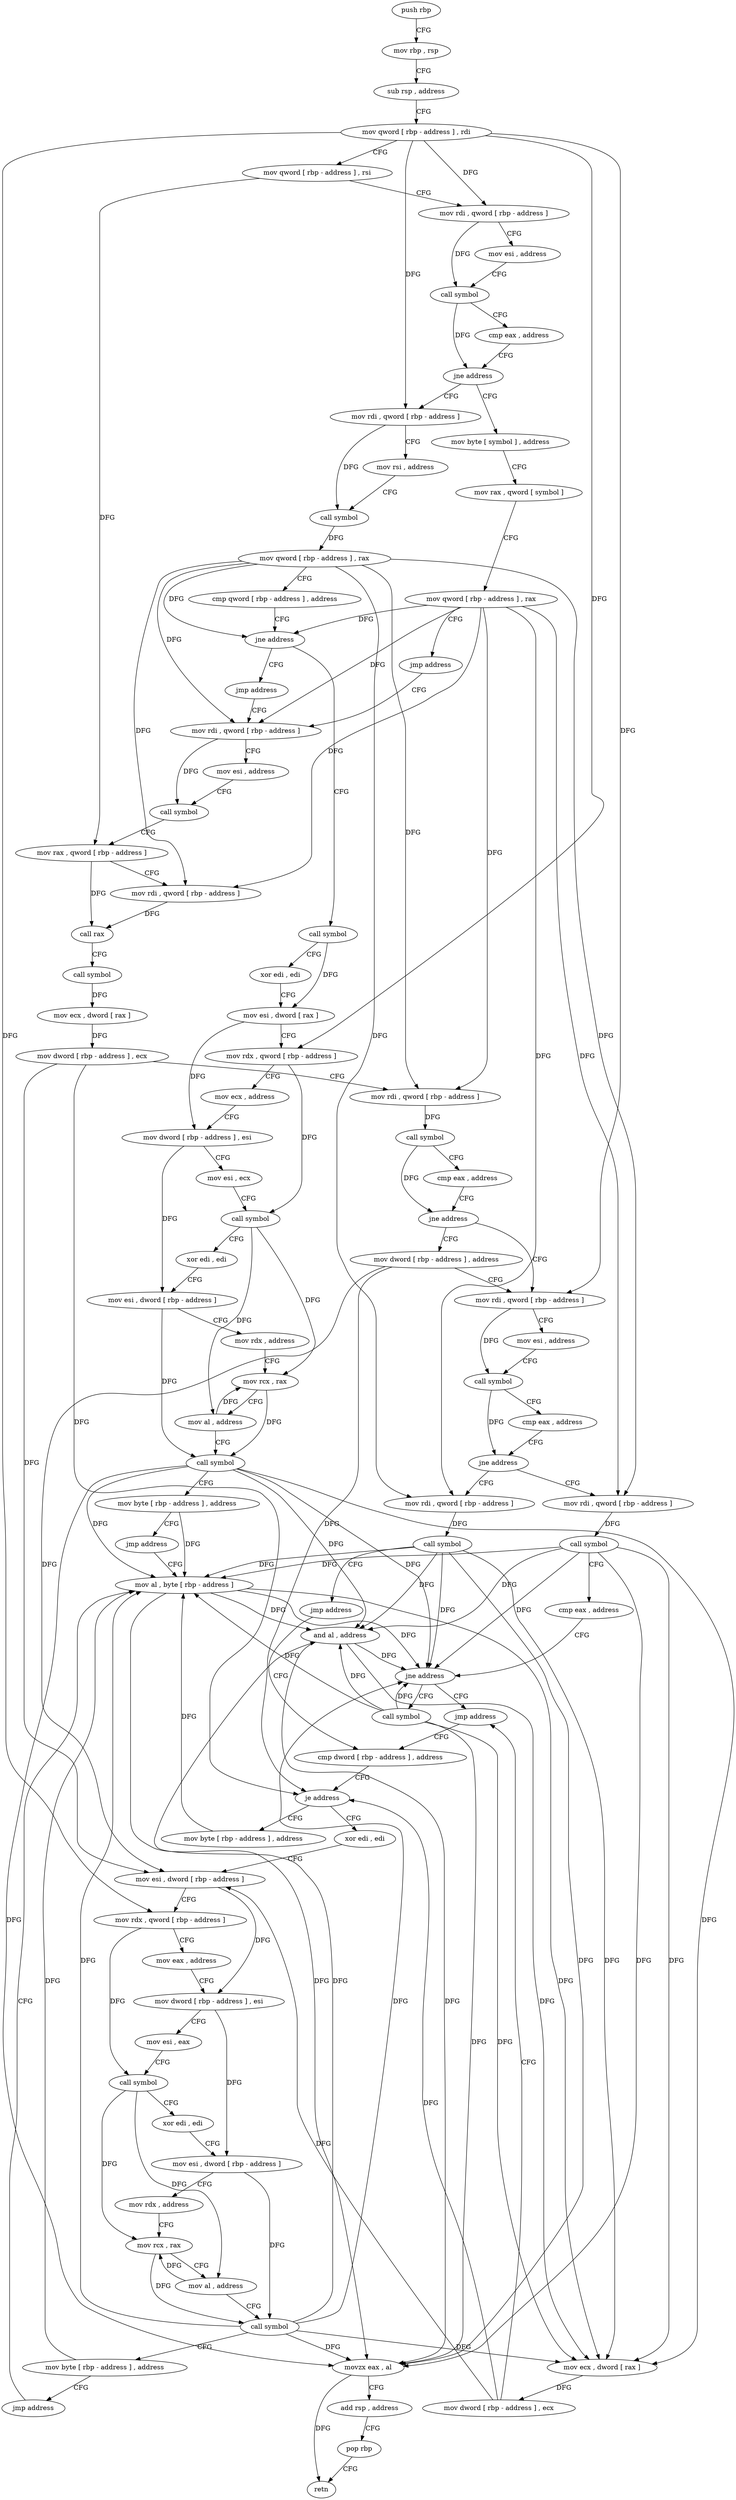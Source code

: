 digraph "func" {
"4204704" [label = "push rbp" ]
"4204705" [label = "mov rbp , rsp" ]
"4204708" [label = "sub rsp , address" ]
"4204712" [label = "mov qword [ rbp - address ] , rdi" ]
"4204716" [label = "mov qword [ rbp - address ] , rsi" ]
"4204720" [label = "mov rdi , qword [ rbp - address ]" ]
"4204724" [label = "mov esi , address" ]
"4204729" [label = "call symbol" ]
"4204734" [label = "cmp eax , address" ]
"4204737" [label = "jne address" ]
"4204768" [label = "mov rdi , qword [ rbp - address ]" ]
"4204743" [label = "mov byte [ symbol ] , address" ]
"4204772" [label = "mov rsi , address" ]
"4204782" [label = "call symbol" ]
"4204787" [label = "mov qword [ rbp - address ] , rax" ]
"4204791" [label = "cmp qword [ rbp - address ] , address" ]
"4204796" [label = "jne address" ]
"4204864" [label = "jmp address" ]
"4204802" [label = "call symbol" ]
"4204751" [label = "mov rax , qword [ symbol ]" ]
"4204759" [label = "mov qword [ rbp - address ] , rax" ]
"4204763" [label = "jmp address" ]
"4204869" [label = "mov rdi , qword [ rbp - address ]" ]
"4204807" [label = "xor edi , edi" ]
"4204809" [label = "mov esi , dword [ rax ]" ]
"4204811" [label = "mov rdx , qword [ rbp - address ]" ]
"4204815" [label = "mov ecx , address" ]
"4204820" [label = "mov dword [ rbp - address ] , esi" ]
"4204823" [label = "mov esi , ecx" ]
"4204825" [label = "call symbol" ]
"4204830" [label = "xor edi , edi" ]
"4204832" [label = "mov esi , dword [ rbp - address ]" ]
"4204835" [label = "mov rdx , address" ]
"4204845" [label = "mov rcx , rax" ]
"4204848" [label = "mov al , address" ]
"4204850" [label = "call symbol" ]
"4204855" [label = "mov byte [ rbp - address ] , address" ]
"4204859" [label = "jmp address" ]
"4205070" [label = "mov al , byte [ rbp - address ]" ]
"4204873" [label = "mov esi , address" ]
"4204878" [label = "call symbol" ]
"4204883" [label = "mov rax , qword [ rbp - address ]" ]
"4204887" [label = "mov rdi , qword [ rbp - address ]" ]
"4204891" [label = "call rax" ]
"4204893" [label = "call symbol" ]
"4204898" [label = "mov ecx , dword [ rax ]" ]
"4204900" [label = "mov dword [ rbp - address ] , ecx" ]
"4204903" [label = "mov rdi , qword [ rbp - address ]" ]
"4204907" [label = "call symbol" ]
"4204912" [label = "cmp eax , address" ]
"4204915" [label = "jne address" ]
"4204928" [label = "mov rdi , qword [ rbp - address ]" ]
"4204921" [label = "mov dword [ rbp - address ] , address" ]
"4205073" [label = "and al , address" ]
"4205075" [label = "movzx eax , al" ]
"4205078" [label = "add rsp , address" ]
"4205082" [label = "pop rbp" ]
"4205083" [label = "retn" ]
"4204932" [label = "mov esi , address" ]
"4204937" [label = "call symbol" ]
"4204942" [label = "cmp eax , address" ]
"4204945" [label = "jne address" ]
"4204965" [label = "mov rdi , qword [ rbp - address ]" ]
"4204951" [label = "mov rdi , qword [ rbp - address ]" ]
"4204969" [label = "call symbol" ]
"4204974" [label = "cmp eax , address" ]
"4204977" [label = "jne address" ]
"4204993" [label = "jmp address" ]
"4204983" [label = "call symbol" ]
"4204955" [label = "call symbol" ]
"4204960" [label = "jmp address" ]
"4204998" [label = "cmp dword [ rbp - address ] , address" ]
"4204988" [label = "mov ecx , dword [ rax ]" ]
"4204990" [label = "mov dword [ rbp - address ] , ecx" ]
"4205002" [label = "je address" ]
"4205066" [label = "mov byte [ rbp - address ] , address" ]
"4205008" [label = "xor edi , edi" ]
"4205010" [label = "mov esi , dword [ rbp - address ]" ]
"4205013" [label = "mov rdx , qword [ rbp - address ]" ]
"4205017" [label = "mov eax , address" ]
"4205022" [label = "mov dword [ rbp - address ] , esi" ]
"4205025" [label = "mov esi , eax" ]
"4205027" [label = "call symbol" ]
"4205032" [label = "xor edi , edi" ]
"4205034" [label = "mov esi , dword [ rbp - address ]" ]
"4205037" [label = "mov rdx , address" ]
"4205047" [label = "mov rcx , rax" ]
"4205050" [label = "mov al , address" ]
"4205052" [label = "call symbol" ]
"4205057" [label = "mov byte [ rbp - address ] , address" ]
"4205061" [label = "jmp address" ]
"4204704" -> "4204705" [ label = "CFG" ]
"4204705" -> "4204708" [ label = "CFG" ]
"4204708" -> "4204712" [ label = "CFG" ]
"4204712" -> "4204716" [ label = "CFG" ]
"4204712" -> "4204720" [ label = "DFG" ]
"4204712" -> "4204768" [ label = "DFG" ]
"4204712" -> "4204811" [ label = "DFG" ]
"4204712" -> "4204928" [ label = "DFG" ]
"4204712" -> "4205013" [ label = "DFG" ]
"4204716" -> "4204720" [ label = "CFG" ]
"4204716" -> "4204883" [ label = "DFG" ]
"4204720" -> "4204724" [ label = "CFG" ]
"4204720" -> "4204729" [ label = "DFG" ]
"4204724" -> "4204729" [ label = "CFG" ]
"4204729" -> "4204734" [ label = "CFG" ]
"4204729" -> "4204737" [ label = "DFG" ]
"4204734" -> "4204737" [ label = "CFG" ]
"4204737" -> "4204768" [ label = "CFG" ]
"4204737" -> "4204743" [ label = "CFG" ]
"4204768" -> "4204772" [ label = "CFG" ]
"4204768" -> "4204782" [ label = "DFG" ]
"4204743" -> "4204751" [ label = "CFG" ]
"4204772" -> "4204782" [ label = "CFG" ]
"4204782" -> "4204787" [ label = "DFG" ]
"4204787" -> "4204791" [ label = "CFG" ]
"4204787" -> "4204796" [ label = "DFG" ]
"4204787" -> "4204869" [ label = "DFG" ]
"4204787" -> "4204887" [ label = "DFG" ]
"4204787" -> "4204903" [ label = "DFG" ]
"4204787" -> "4204965" [ label = "DFG" ]
"4204787" -> "4204951" [ label = "DFG" ]
"4204791" -> "4204796" [ label = "CFG" ]
"4204796" -> "4204864" [ label = "CFG" ]
"4204796" -> "4204802" [ label = "CFG" ]
"4204864" -> "4204869" [ label = "CFG" ]
"4204802" -> "4204807" [ label = "CFG" ]
"4204802" -> "4204809" [ label = "DFG" ]
"4204751" -> "4204759" [ label = "CFG" ]
"4204759" -> "4204763" [ label = "CFG" ]
"4204759" -> "4204796" [ label = "DFG" ]
"4204759" -> "4204869" [ label = "DFG" ]
"4204759" -> "4204887" [ label = "DFG" ]
"4204759" -> "4204903" [ label = "DFG" ]
"4204759" -> "4204965" [ label = "DFG" ]
"4204759" -> "4204951" [ label = "DFG" ]
"4204763" -> "4204869" [ label = "CFG" ]
"4204869" -> "4204873" [ label = "CFG" ]
"4204869" -> "4204878" [ label = "DFG" ]
"4204807" -> "4204809" [ label = "CFG" ]
"4204809" -> "4204811" [ label = "CFG" ]
"4204809" -> "4204820" [ label = "DFG" ]
"4204811" -> "4204815" [ label = "CFG" ]
"4204811" -> "4204825" [ label = "DFG" ]
"4204815" -> "4204820" [ label = "CFG" ]
"4204820" -> "4204823" [ label = "CFG" ]
"4204820" -> "4204832" [ label = "DFG" ]
"4204823" -> "4204825" [ label = "CFG" ]
"4204825" -> "4204830" [ label = "CFG" ]
"4204825" -> "4204845" [ label = "DFG" ]
"4204825" -> "4204848" [ label = "DFG" ]
"4204830" -> "4204832" [ label = "CFG" ]
"4204832" -> "4204835" [ label = "CFG" ]
"4204832" -> "4204850" [ label = "DFG" ]
"4204835" -> "4204845" [ label = "CFG" ]
"4204845" -> "4204848" [ label = "CFG" ]
"4204845" -> "4204850" [ label = "DFG" ]
"4204848" -> "4204850" [ label = "CFG" ]
"4204848" -> "4204845" [ label = "DFG" ]
"4204850" -> "4204855" [ label = "CFG" ]
"4204850" -> "4205070" [ label = "DFG" ]
"4204850" -> "4205073" [ label = "DFG" ]
"4204850" -> "4205075" [ label = "DFG" ]
"4204850" -> "4204977" [ label = "DFG" ]
"4204850" -> "4204988" [ label = "DFG" ]
"4204855" -> "4204859" [ label = "CFG" ]
"4204855" -> "4205070" [ label = "DFG" ]
"4204859" -> "4205070" [ label = "CFG" ]
"4205070" -> "4205073" [ label = "DFG" ]
"4205070" -> "4205075" [ label = "DFG" ]
"4205070" -> "4204977" [ label = "DFG" ]
"4205070" -> "4204988" [ label = "DFG" ]
"4204873" -> "4204878" [ label = "CFG" ]
"4204878" -> "4204883" [ label = "CFG" ]
"4204883" -> "4204887" [ label = "CFG" ]
"4204883" -> "4204891" [ label = "DFG" ]
"4204887" -> "4204891" [ label = "DFG" ]
"4204891" -> "4204893" [ label = "CFG" ]
"4204893" -> "4204898" [ label = "DFG" ]
"4204898" -> "4204900" [ label = "DFG" ]
"4204900" -> "4204903" [ label = "CFG" ]
"4204900" -> "4205002" [ label = "DFG" ]
"4204900" -> "4205010" [ label = "DFG" ]
"4204903" -> "4204907" [ label = "DFG" ]
"4204907" -> "4204912" [ label = "CFG" ]
"4204907" -> "4204915" [ label = "DFG" ]
"4204912" -> "4204915" [ label = "CFG" ]
"4204915" -> "4204928" [ label = "CFG" ]
"4204915" -> "4204921" [ label = "CFG" ]
"4204928" -> "4204932" [ label = "CFG" ]
"4204928" -> "4204937" [ label = "DFG" ]
"4204921" -> "4204928" [ label = "CFG" ]
"4204921" -> "4205002" [ label = "DFG" ]
"4204921" -> "4205010" [ label = "DFG" ]
"4205073" -> "4205075" [ label = "DFG" ]
"4205073" -> "4204977" [ label = "DFG" ]
"4205073" -> "4204988" [ label = "DFG" ]
"4205075" -> "4205078" [ label = "CFG" ]
"4205075" -> "4205083" [ label = "DFG" ]
"4205078" -> "4205082" [ label = "CFG" ]
"4205082" -> "4205083" [ label = "CFG" ]
"4204932" -> "4204937" [ label = "CFG" ]
"4204937" -> "4204942" [ label = "CFG" ]
"4204937" -> "4204945" [ label = "DFG" ]
"4204942" -> "4204945" [ label = "CFG" ]
"4204945" -> "4204965" [ label = "CFG" ]
"4204945" -> "4204951" [ label = "CFG" ]
"4204965" -> "4204969" [ label = "DFG" ]
"4204951" -> "4204955" [ label = "DFG" ]
"4204969" -> "4204974" [ label = "CFG" ]
"4204969" -> "4205073" [ label = "DFG" ]
"4204969" -> "4205075" [ label = "DFG" ]
"4204969" -> "4205070" [ label = "DFG" ]
"4204969" -> "4204977" [ label = "DFG" ]
"4204969" -> "4204988" [ label = "DFG" ]
"4204974" -> "4204977" [ label = "CFG" ]
"4204977" -> "4204993" [ label = "CFG" ]
"4204977" -> "4204983" [ label = "CFG" ]
"4204993" -> "4204998" [ label = "CFG" ]
"4204983" -> "4204988" [ label = "DFG" ]
"4204983" -> "4205073" [ label = "DFG" ]
"4204983" -> "4205075" [ label = "DFG" ]
"4204983" -> "4204977" [ label = "DFG" ]
"4204983" -> "4205070" [ label = "DFG" ]
"4204955" -> "4204960" [ label = "CFG" ]
"4204955" -> "4205073" [ label = "DFG" ]
"4204955" -> "4205075" [ label = "DFG" ]
"4204955" -> "4204977" [ label = "DFG" ]
"4204955" -> "4205070" [ label = "DFG" ]
"4204955" -> "4204988" [ label = "DFG" ]
"4204960" -> "4204998" [ label = "CFG" ]
"4204998" -> "4205002" [ label = "CFG" ]
"4204988" -> "4204990" [ label = "DFG" ]
"4204990" -> "4204993" [ label = "CFG" ]
"4204990" -> "4205002" [ label = "DFG" ]
"4204990" -> "4205010" [ label = "DFG" ]
"4205002" -> "4205066" [ label = "CFG" ]
"4205002" -> "4205008" [ label = "CFG" ]
"4205066" -> "4205070" [ label = "DFG" ]
"4205008" -> "4205010" [ label = "CFG" ]
"4205010" -> "4205013" [ label = "CFG" ]
"4205010" -> "4205022" [ label = "DFG" ]
"4205013" -> "4205017" [ label = "CFG" ]
"4205013" -> "4205027" [ label = "DFG" ]
"4205017" -> "4205022" [ label = "CFG" ]
"4205022" -> "4205025" [ label = "CFG" ]
"4205022" -> "4205034" [ label = "DFG" ]
"4205025" -> "4205027" [ label = "CFG" ]
"4205027" -> "4205032" [ label = "CFG" ]
"4205027" -> "4205047" [ label = "DFG" ]
"4205027" -> "4205050" [ label = "DFG" ]
"4205032" -> "4205034" [ label = "CFG" ]
"4205034" -> "4205037" [ label = "CFG" ]
"4205034" -> "4205052" [ label = "DFG" ]
"4205037" -> "4205047" [ label = "CFG" ]
"4205047" -> "4205050" [ label = "CFG" ]
"4205047" -> "4205052" [ label = "DFG" ]
"4205050" -> "4205052" [ label = "CFG" ]
"4205050" -> "4205047" [ label = "DFG" ]
"4205052" -> "4205057" [ label = "CFG" ]
"4205052" -> "4205073" [ label = "DFG" ]
"4205052" -> "4205075" [ label = "DFG" ]
"4205052" -> "4204977" [ label = "DFG" ]
"4205052" -> "4204988" [ label = "DFG" ]
"4205052" -> "4205070" [ label = "DFG" ]
"4205057" -> "4205061" [ label = "CFG" ]
"4205057" -> "4205070" [ label = "DFG" ]
"4205061" -> "4205070" [ label = "CFG" ]
}

